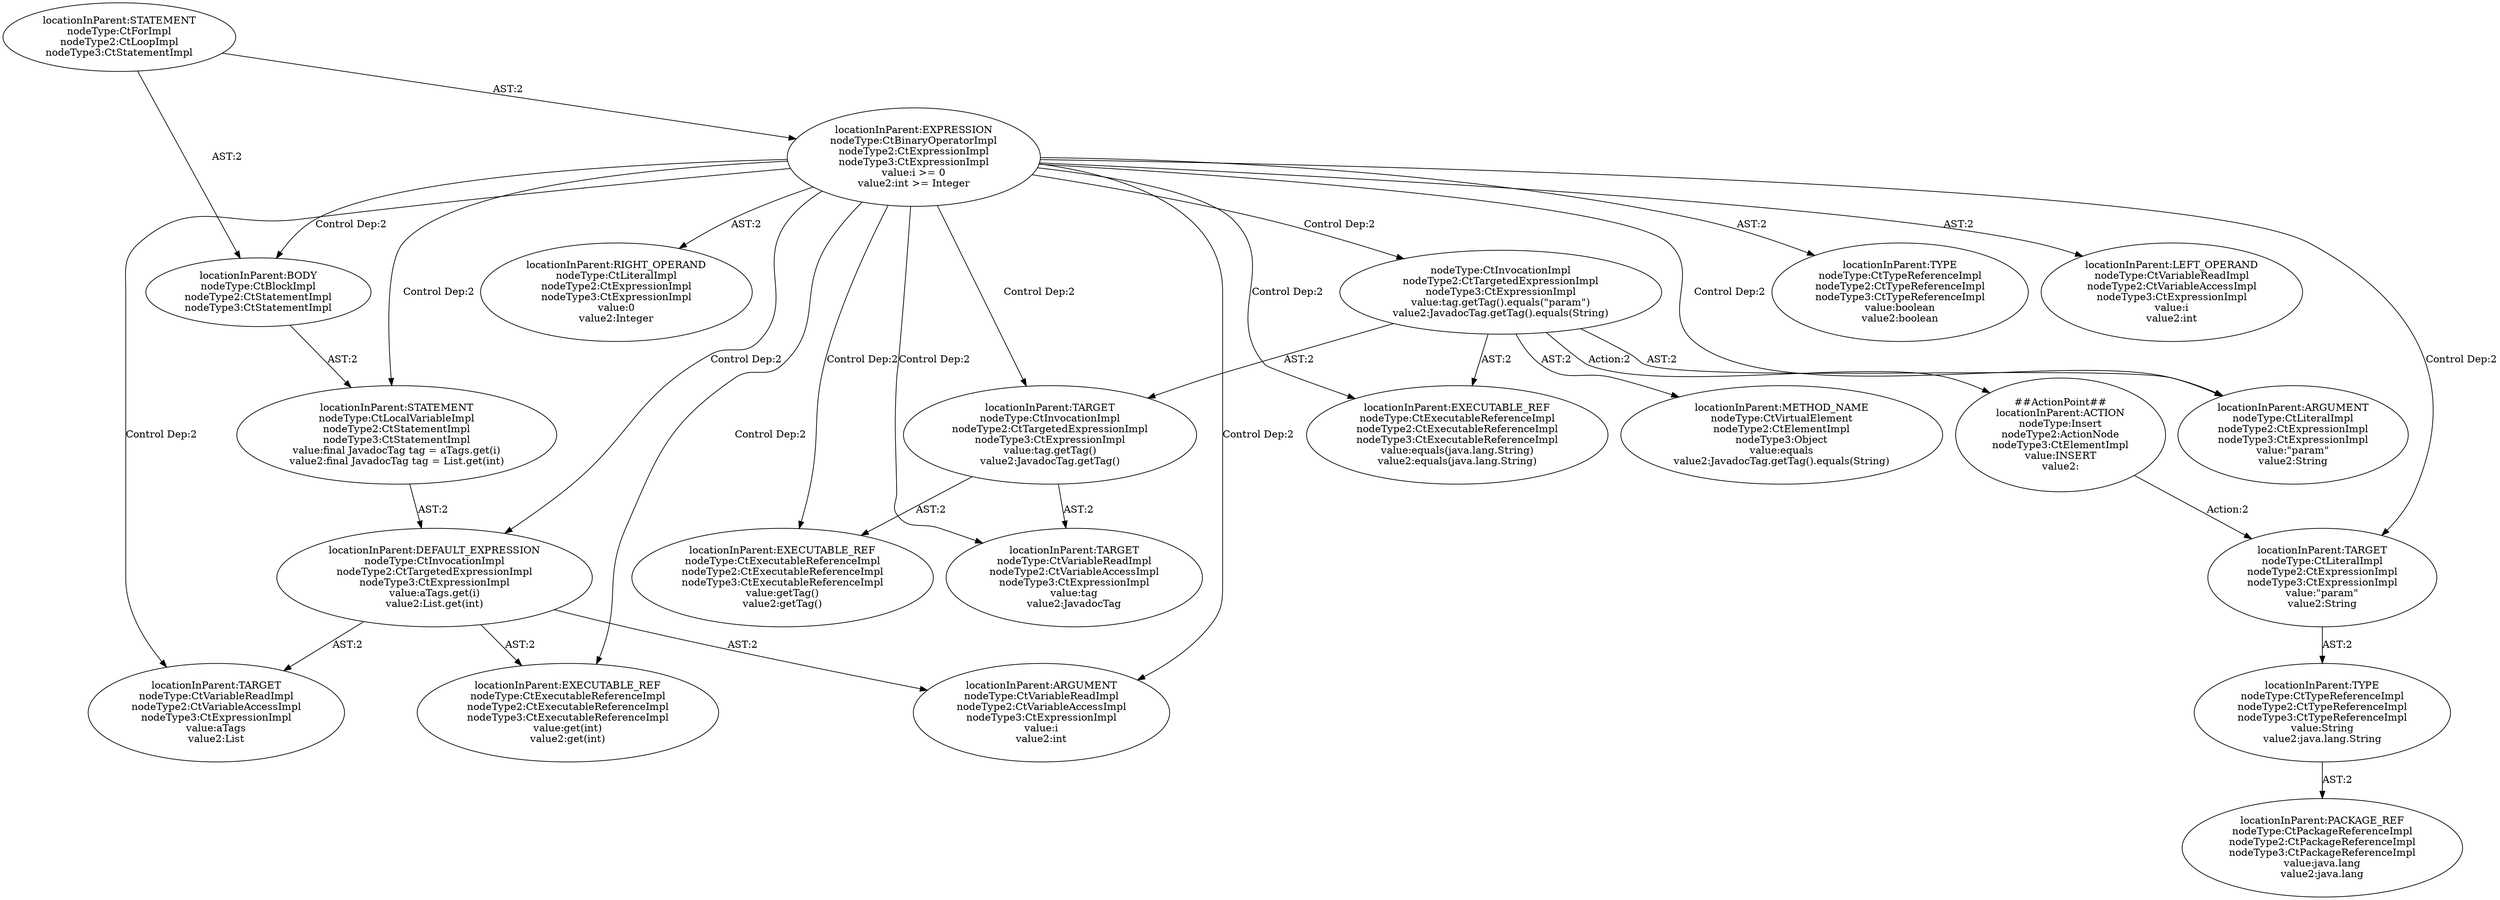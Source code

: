 digraph "Pattern" {
0 [label="##ActionPoint##
locationInParent:ACTION
nodeType:Insert
nodeType2:ActionNode
nodeType3:CtElementImpl
value:INSERT
value2:" shape=ellipse]
1 [label="nodeType:CtInvocationImpl
nodeType2:CtTargetedExpressionImpl
nodeType3:CtExpressionImpl
value:tag.getTag().equals(\"param\")
value2:JavadocTag.getTag().equals(String)" shape=ellipse]
2 [label="locationInParent:EXPRESSION
nodeType:CtBinaryOperatorImpl
nodeType2:CtExpressionImpl
nodeType3:CtExpressionImpl
value:i >= 0
value2:int >= Integer" shape=ellipse]
3 [label="locationInParent:STATEMENT
nodeType:CtForImpl
nodeType2:CtLoopImpl
nodeType3:CtStatementImpl" shape=ellipse]
4 [label="locationInParent:TYPE
nodeType:CtTypeReferenceImpl
nodeType2:CtTypeReferenceImpl
nodeType3:CtTypeReferenceImpl
value:boolean
value2:boolean" shape=ellipse]
5 [label="locationInParent:LEFT_OPERAND
nodeType:CtVariableReadImpl
nodeType2:CtVariableAccessImpl
nodeType3:CtExpressionImpl
value:i
value2:int" shape=ellipse]
6 [label="locationInParent:RIGHT_OPERAND
nodeType:CtLiteralImpl
nodeType2:CtExpressionImpl
nodeType3:CtExpressionImpl
value:0
value2:Integer" shape=ellipse]
7 [label="locationInParent:BODY
nodeType:CtBlockImpl
nodeType2:CtStatementImpl
nodeType3:CtStatementImpl" shape=ellipse]
8 [label="locationInParent:STATEMENT
nodeType:CtLocalVariableImpl
nodeType2:CtStatementImpl
nodeType3:CtStatementImpl
value:final JavadocTag tag = aTags.get(i)
value2:final JavadocTag tag = List.get(int)" shape=ellipse]
9 [label="locationInParent:DEFAULT_EXPRESSION
nodeType:CtInvocationImpl
nodeType2:CtTargetedExpressionImpl
nodeType3:CtExpressionImpl
value:aTags.get(i)
value2:List.get(int)" shape=ellipse]
10 [label="locationInParent:EXECUTABLE_REF
nodeType:CtExecutableReferenceImpl
nodeType2:CtExecutableReferenceImpl
nodeType3:CtExecutableReferenceImpl
value:get(int)
value2:get(int)" shape=ellipse]
11 [label="locationInParent:TARGET
nodeType:CtVariableReadImpl
nodeType2:CtVariableAccessImpl
nodeType3:CtExpressionImpl
value:aTags
value2:List" shape=ellipse]
12 [label="locationInParent:ARGUMENT
nodeType:CtVariableReadImpl
nodeType2:CtVariableAccessImpl
nodeType3:CtExpressionImpl
value:i
value2:int" shape=ellipse]
13 [label="locationInParent:EXECUTABLE_REF
nodeType:CtExecutableReferenceImpl
nodeType2:CtExecutableReferenceImpl
nodeType3:CtExecutableReferenceImpl
value:equals(java.lang.String)
value2:equals(java.lang.String)" shape=ellipse]
14 [label="locationInParent:TARGET
nodeType:CtInvocationImpl
nodeType2:CtTargetedExpressionImpl
nodeType3:CtExpressionImpl
value:tag.getTag()
value2:JavadocTag.getTag()" shape=ellipse]
15 [label="locationInParent:EXECUTABLE_REF
nodeType:CtExecutableReferenceImpl
nodeType2:CtExecutableReferenceImpl
nodeType3:CtExecutableReferenceImpl
value:getTag()
value2:getTag()" shape=ellipse]
16 [label="locationInParent:TARGET
nodeType:CtVariableReadImpl
nodeType2:CtVariableAccessImpl
nodeType3:CtExpressionImpl
value:tag
value2:JavadocTag" shape=ellipse]
17 [label="locationInParent:ARGUMENT
nodeType:CtLiteralImpl
nodeType2:CtExpressionImpl
nodeType3:CtExpressionImpl
value:\"param\"
value2:String" shape=ellipse]
18 [label="locationInParent:TARGET
nodeType:CtLiteralImpl
nodeType2:CtExpressionImpl
nodeType3:CtExpressionImpl
value:\"param\"
value2:String" shape=ellipse]
19 [label="locationInParent:TYPE
nodeType:CtTypeReferenceImpl
nodeType2:CtTypeReferenceImpl
nodeType3:CtTypeReferenceImpl
value:String
value2:java.lang.String" shape=ellipse]
20 [label="locationInParent:PACKAGE_REF
nodeType:CtPackageReferenceImpl
nodeType2:CtPackageReferenceImpl
nodeType3:CtPackageReferenceImpl
value:java.lang
value2:java.lang" shape=ellipse]
21 [label="locationInParent:METHOD_NAME
nodeType:CtVirtualElement
nodeType2:CtElementImpl
nodeType3:Object
value:equals
value2:JavadocTag.getTag().equals(String)" shape=ellipse]
0 -> 18 [label="Action:2"];
1 -> 0 [label="Action:2"];
1 -> 21 [label="AST:2"];
1 -> 14 [label="AST:2"];
1 -> 13 [label="AST:2"];
1 -> 17 [label="AST:2"];
2 -> 1 [label="Control Dep:2"];
2 -> 4 [label="AST:2"];
2 -> 5 [label="AST:2"];
2 -> 6 [label="AST:2"];
2 -> 7 [label="Control Dep:2"];
2 -> 8 [label="Control Dep:2"];
2 -> 9 [label="Control Dep:2"];
2 -> 10 [label="Control Dep:2"];
2 -> 11 [label="Control Dep:2"];
2 -> 12 [label="Control Dep:2"];
2 -> 13 [label="Control Dep:2"];
2 -> 14 [label="Control Dep:2"];
2 -> 15 [label="Control Dep:2"];
2 -> 16 [label="Control Dep:2"];
2 -> 17 [label="Control Dep:2"];
2 -> 18 [label="Control Dep:2"];
3 -> 2 [label="AST:2"];
3 -> 7 [label="AST:2"];
7 -> 8 [label="AST:2"];
8 -> 9 [label="AST:2"];
9 -> 11 [label="AST:2"];
9 -> 10 [label="AST:2"];
9 -> 12 [label="AST:2"];
14 -> 16 [label="AST:2"];
14 -> 15 [label="AST:2"];
18 -> 19 [label="AST:2"];
19 -> 20 [label="AST:2"];
}